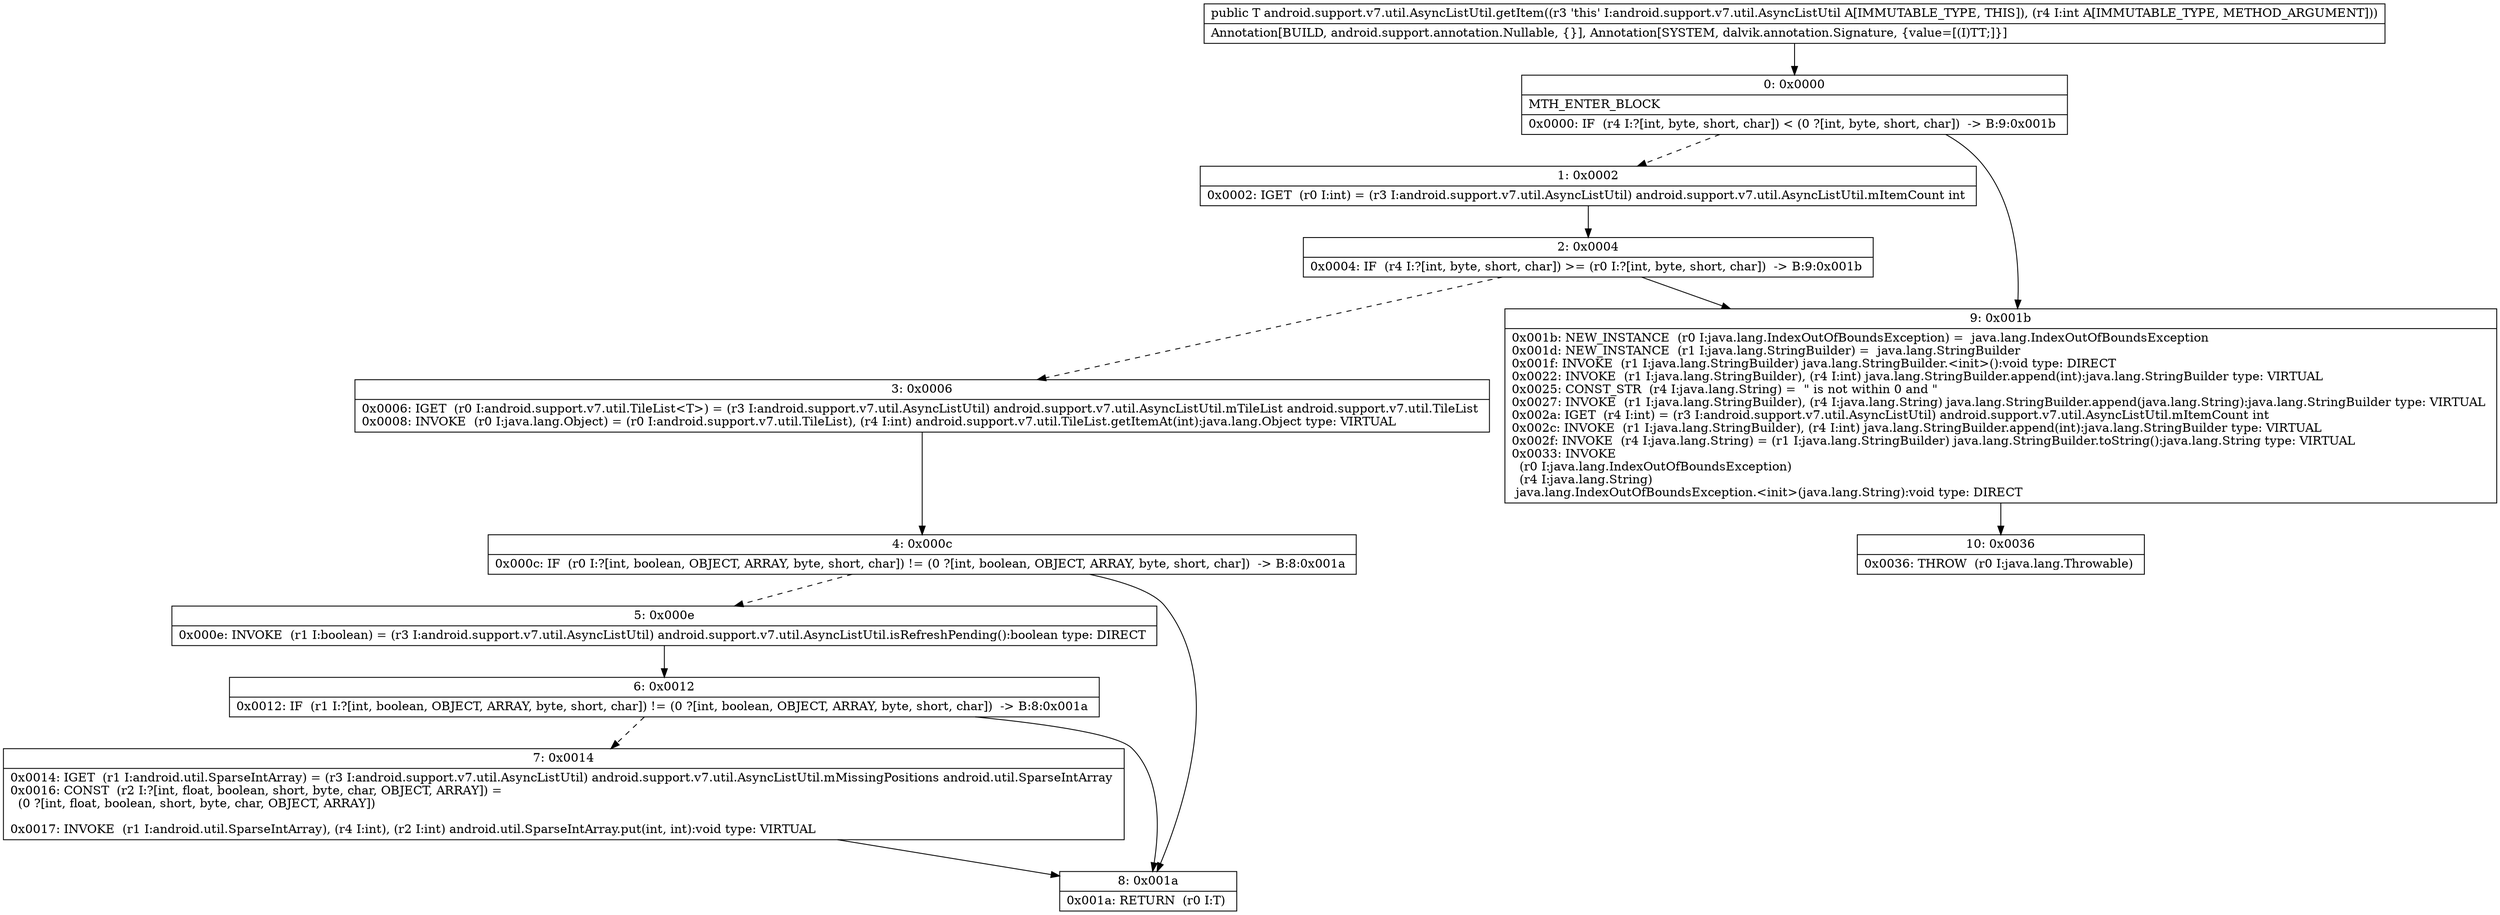 digraph "CFG forandroid.support.v7.util.AsyncListUtil.getItem(I)Ljava\/lang\/Object;" {
Node_0 [shape=record,label="{0\:\ 0x0000|MTH_ENTER_BLOCK\l|0x0000: IF  (r4 I:?[int, byte, short, char]) \< (0 ?[int, byte, short, char])  \-\> B:9:0x001b \l}"];
Node_1 [shape=record,label="{1\:\ 0x0002|0x0002: IGET  (r0 I:int) = (r3 I:android.support.v7.util.AsyncListUtil) android.support.v7.util.AsyncListUtil.mItemCount int \l}"];
Node_2 [shape=record,label="{2\:\ 0x0004|0x0004: IF  (r4 I:?[int, byte, short, char]) \>= (r0 I:?[int, byte, short, char])  \-\> B:9:0x001b \l}"];
Node_3 [shape=record,label="{3\:\ 0x0006|0x0006: IGET  (r0 I:android.support.v7.util.TileList\<T\>) = (r3 I:android.support.v7.util.AsyncListUtil) android.support.v7.util.AsyncListUtil.mTileList android.support.v7.util.TileList \l0x0008: INVOKE  (r0 I:java.lang.Object) = (r0 I:android.support.v7.util.TileList), (r4 I:int) android.support.v7.util.TileList.getItemAt(int):java.lang.Object type: VIRTUAL \l}"];
Node_4 [shape=record,label="{4\:\ 0x000c|0x000c: IF  (r0 I:?[int, boolean, OBJECT, ARRAY, byte, short, char]) != (0 ?[int, boolean, OBJECT, ARRAY, byte, short, char])  \-\> B:8:0x001a \l}"];
Node_5 [shape=record,label="{5\:\ 0x000e|0x000e: INVOKE  (r1 I:boolean) = (r3 I:android.support.v7.util.AsyncListUtil) android.support.v7.util.AsyncListUtil.isRefreshPending():boolean type: DIRECT \l}"];
Node_6 [shape=record,label="{6\:\ 0x0012|0x0012: IF  (r1 I:?[int, boolean, OBJECT, ARRAY, byte, short, char]) != (0 ?[int, boolean, OBJECT, ARRAY, byte, short, char])  \-\> B:8:0x001a \l}"];
Node_7 [shape=record,label="{7\:\ 0x0014|0x0014: IGET  (r1 I:android.util.SparseIntArray) = (r3 I:android.support.v7.util.AsyncListUtil) android.support.v7.util.AsyncListUtil.mMissingPositions android.util.SparseIntArray \l0x0016: CONST  (r2 I:?[int, float, boolean, short, byte, char, OBJECT, ARRAY]) = \l  (0 ?[int, float, boolean, short, byte, char, OBJECT, ARRAY])\l \l0x0017: INVOKE  (r1 I:android.util.SparseIntArray), (r4 I:int), (r2 I:int) android.util.SparseIntArray.put(int, int):void type: VIRTUAL \l}"];
Node_8 [shape=record,label="{8\:\ 0x001a|0x001a: RETURN  (r0 I:T) \l}"];
Node_9 [shape=record,label="{9\:\ 0x001b|0x001b: NEW_INSTANCE  (r0 I:java.lang.IndexOutOfBoundsException) =  java.lang.IndexOutOfBoundsException \l0x001d: NEW_INSTANCE  (r1 I:java.lang.StringBuilder) =  java.lang.StringBuilder \l0x001f: INVOKE  (r1 I:java.lang.StringBuilder) java.lang.StringBuilder.\<init\>():void type: DIRECT \l0x0022: INVOKE  (r1 I:java.lang.StringBuilder), (r4 I:int) java.lang.StringBuilder.append(int):java.lang.StringBuilder type: VIRTUAL \l0x0025: CONST_STR  (r4 I:java.lang.String) =  \" is not within 0 and \" \l0x0027: INVOKE  (r1 I:java.lang.StringBuilder), (r4 I:java.lang.String) java.lang.StringBuilder.append(java.lang.String):java.lang.StringBuilder type: VIRTUAL \l0x002a: IGET  (r4 I:int) = (r3 I:android.support.v7.util.AsyncListUtil) android.support.v7.util.AsyncListUtil.mItemCount int \l0x002c: INVOKE  (r1 I:java.lang.StringBuilder), (r4 I:int) java.lang.StringBuilder.append(int):java.lang.StringBuilder type: VIRTUAL \l0x002f: INVOKE  (r4 I:java.lang.String) = (r1 I:java.lang.StringBuilder) java.lang.StringBuilder.toString():java.lang.String type: VIRTUAL \l0x0033: INVOKE  \l  (r0 I:java.lang.IndexOutOfBoundsException)\l  (r4 I:java.lang.String)\l java.lang.IndexOutOfBoundsException.\<init\>(java.lang.String):void type: DIRECT \l}"];
Node_10 [shape=record,label="{10\:\ 0x0036|0x0036: THROW  (r0 I:java.lang.Throwable) \l}"];
MethodNode[shape=record,label="{public T android.support.v7.util.AsyncListUtil.getItem((r3 'this' I:android.support.v7.util.AsyncListUtil A[IMMUTABLE_TYPE, THIS]), (r4 I:int A[IMMUTABLE_TYPE, METHOD_ARGUMENT]))  | Annotation[BUILD, android.support.annotation.Nullable, \{\}], Annotation[SYSTEM, dalvik.annotation.Signature, \{value=[(I)TT;]\}]\l}"];
MethodNode -> Node_0;
Node_0 -> Node_1[style=dashed];
Node_0 -> Node_9;
Node_1 -> Node_2;
Node_2 -> Node_3[style=dashed];
Node_2 -> Node_9;
Node_3 -> Node_4;
Node_4 -> Node_5[style=dashed];
Node_4 -> Node_8;
Node_5 -> Node_6;
Node_6 -> Node_7[style=dashed];
Node_6 -> Node_8;
Node_7 -> Node_8;
Node_9 -> Node_10;
}

